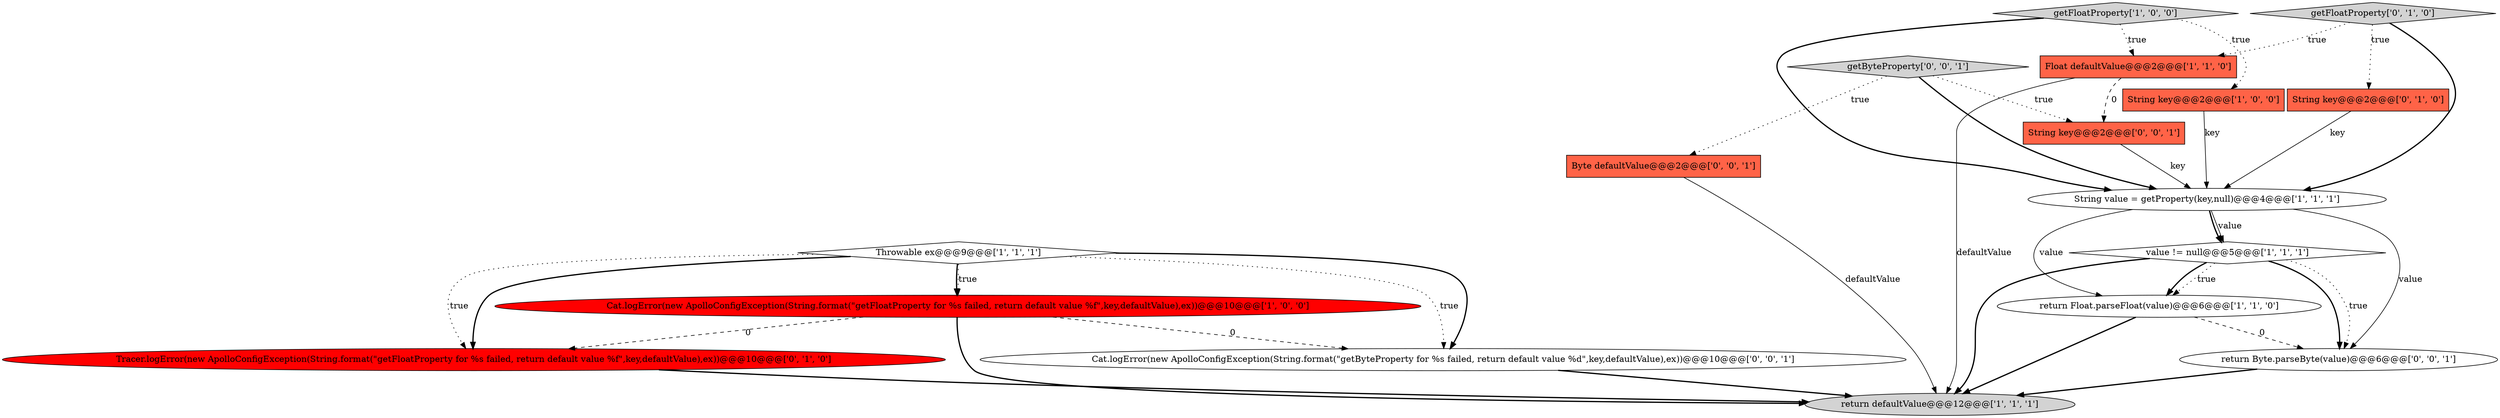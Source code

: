 digraph {
4 [style = filled, label = "return defaultValue@@@12@@@['1', '1', '1']", fillcolor = lightgray, shape = ellipse image = "AAA0AAABBB1BBB"];
0 [style = filled, label = "Cat.logError(new ApolloConfigException(String.format(\"getFloatProperty for %s failed, return default value %f\",key,defaultValue),ex))@@@10@@@['1', '0', '0']", fillcolor = red, shape = ellipse image = "AAA1AAABBB1BBB"];
6 [style = filled, label = "getFloatProperty['1', '0', '0']", fillcolor = lightgray, shape = diamond image = "AAA0AAABBB1BBB"];
9 [style = filled, label = "getFloatProperty['0', '1', '0']", fillcolor = lightgray, shape = diamond image = "AAA0AAABBB2BBB"];
12 [style = filled, label = "Byte defaultValue@@@2@@@['0', '0', '1']", fillcolor = tomato, shape = box image = "AAA0AAABBB3BBB"];
15 [style = filled, label = "Cat.logError(new ApolloConfigException(String.format(\"getByteProperty for %s failed, return default value %d\",key,defaultValue),ex))@@@10@@@['0', '0', '1']", fillcolor = white, shape = ellipse image = "AAA0AAABBB3BBB"];
8 [style = filled, label = "Float defaultValue@@@2@@@['1', '1', '0']", fillcolor = tomato, shape = box image = "AAA0AAABBB1BBB"];
16 [style = filled, label = "String key@@@2@@@['0', '0', '1']", fillcolor = tomato, shape = box image = "AAA0AAABBB3BBB"];
10 [style = filled, label = "String key@@@2@@@['0', '1', '0']", fillcolor = tomato, shape = box image = "AAA0AAABBB2BBB"];
13 [style = filled, label = "return Byte.parseByte(value)@@@6@@@['0', '0', '1']", fillcolor = white, shape = ellipse image = "AAA0AAABBB3BBB"];
5 [style = filled, label = "String key@@@2@@@['1', '0', '0']", fillcolor = tomato, shape = box image = "AAA0AAABBB1BBB"];
11 [style = filled, label = "Tracer.logError(new ApolloConfigException(String.format(\"getFloatProperty for %s failed, return default value %f\",key,defaultValue),ex))@@@10@@@['0', '1', '0']", fillcolor = red, shape = ellipse image = "AAA1AAABBB2BBB"];
7 [style = filled, label = "value != null@@@5@@@['1', '1', '1']", fillcolor = white, shape = diamond image = "AAA0AAABBB1BBB"];
2 [style = filled, label = "return Float.parseFloat(value)@@@6@@@['1', '1', '0']", fillcolor = white, shape = ellipse image = "AAA0AAABBB1BBB"];
3 [style = filled, label = "String value = getProperty(key,null)@@@4@@@['1', '1', '1']", fillcolor = white, shape = ellipse image = "AAA0AAABBB1BBB"];
1 [style = filled, label = "Throwable ex@@@9@@@['1', '1', '1']", fillcolor = white, shape = diamond image = "AAA0AAABBB1BBB"];
14 [style = filled, label = "getByteProperty['0', '0', '1']", fillcolor = lightgray, shape = diamond image = "AAA0AAABBB3BBB"];
7->13 [style = bold, label=""];
14->3 [style = bold, label=""];
6->3 [style = bold, label=""];
7->2 [style = dotted, label="true"];
8->16 [style = dashed, label="0"];
5->3 [style = solid, label="key"];
14->12 [style = dotted, label="true"];
3->7 [style = solid, label="value"];
3->2 [style = solid, label="value"];
1->15 [style = bold, label=""];
7->13 [style = dotted, label="true"];
1->11 [style = dotted, label="true"];
11->4 [style = bold, label=""];
0->15 [style = dashed, label="0"];
0->11 [style = dashed, label="0"];
8->4 [style = solid, label="defaultValue"];
1->0 [style = bold, label=""];
7->4 [style = bold, label=""];
10->3 [style = solid, label="key"];
2->4 [style = bold, label=""];
16->3 [style = solid, label="key"];
1->11 [style = bold, label=""];
9->8 [style = dotted, label="true"];
14->16 [style = dotted, label="true"];
12->4 [style = solid, label="defaultValue"];
3->7 [style = bold, label=""];
0->4 [style = bold, label=""];
6->8 [style = dotted, label="true"];
7->2 [style = bold, label=""];
1->15 [style = dotted, label="true"];
2->13 [style = dashed, label="0"];
15->4 [style = bold, label=""];
9->3 [style = bold, label=""];
1->0 [style = dotted, label="true"];
9->10 [style = dotted, label="true"];
3->13 [style = solid, label="value"];
6->5 [style = dotted, label="true"];
13->4 [style = bold, label=""];
}
